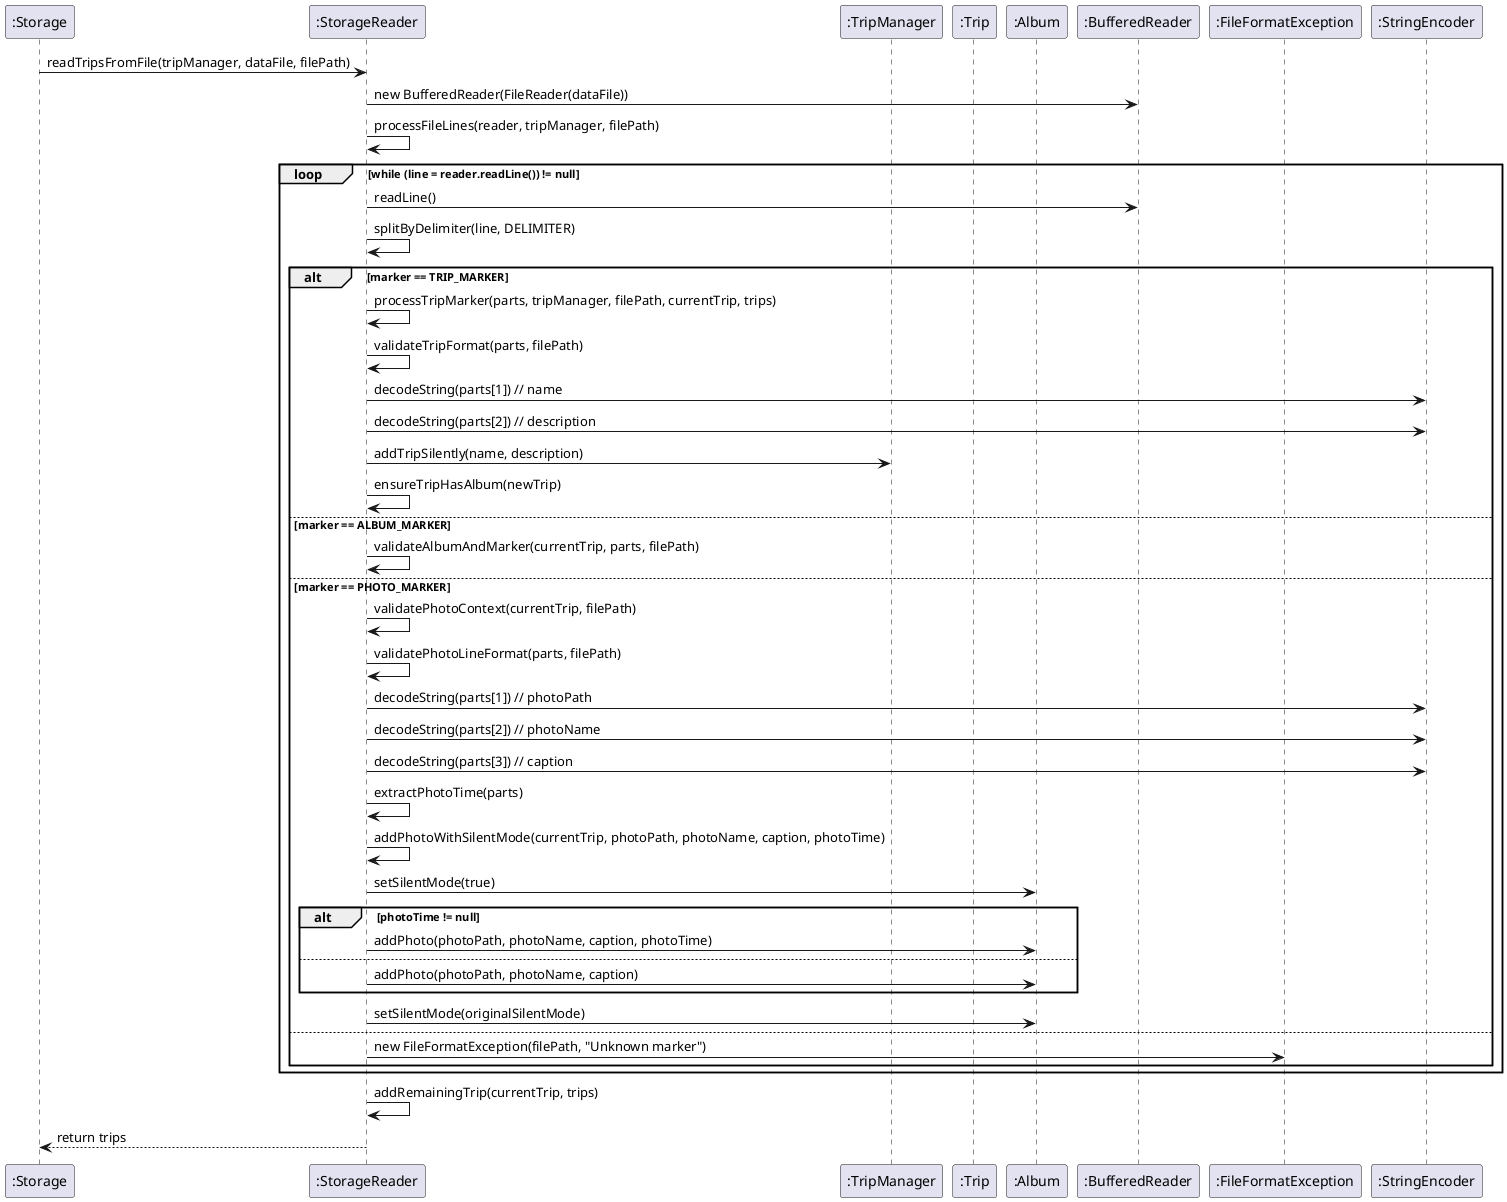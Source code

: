 @startuml
participant ":Storage" as Storage
participant ":StorageReader" as StorageReader
participant ":TripManager" as TripManager
participant ":Trip" as Trip
participant ":Album" as Album
participant ":BufferedReader" as BufferedReader
participant ":FileFormatException" as FileFormatException
participant ":StringEncoder" as StringEncoder

Storage -> StorageReader: readTripsFromFile(tripManager, dataFile, filePath)
StorageReader -> BufferedReader: new BufferedReader(FileReader(dataFile))
StorageReader -> StorageReader: processFileLines(reader, tripManager, filePath)

loop while (line = reader.readLine()) != null
    StorageReader -> BufferedReader: readLine()
    StorageReader -> StorageReader: splitByDelimiter(line, DELIMITER)

    alt marker == TRIP_MARKER
        StorageReader -> StorageReader: processTripMarker(parts, tripManager, filePath, currentTrip, trips)
        StorageReader -> StorageReader: validateTripFormat(parts, filePath)
        StorageReader -> StringEncoder: decodeString(parts[1]) // name
        StorageReader -> StringEncoder: decodeString(parts[2]) // description
        StorageReader -> TripManager: addTripSilently(name, description)
        StorageReader -> StorageReader: ensureTripHasAlbum(newTrip)

    else marker == ALBUM_MARKER
        StorageReader -> StorageReader: validateAlbumAndMarker(currentTrip, parts, filePath)

    else marker == PHOTO_MARKER
        StorageReader -> StorageReader: validatePhotoContext(currentTrip, filePath)
        StorageReader -> StorageReader: validatePhotoLineFormat(parts, filePath)
        StorageReader -> StringEncoder: decodeString(parts[1]) // photoPath
        StorageReader -> StringEncoder: decodeString(parts[2]) // photoName
        StorageReader -> StringEncoder: decodeString(parts[3]) // caption
        StorageReader -> StorageReader: extractPhotoTime(parts)
        StorageReader -> StorageReader: addPhotoWithSilentMode(currentTrip, photoPath, photoName, caption, photoTime)
        StorageReader -> Album: setSilentMode(true)
        alt photoTime != null
            StorageReader -> Album: addPhoto(photoPath, photoName, caption, photoTime)
        else
            StorageReader -> Album: addPhoto(photoPath, photoName, caption)
        end
        StorageReader -> Album: setSilentMode(originalSilentMode)

    else
        StorageReader -> FileFormatException: new FileFormatException(filePath, "Unknown marker")
    end
end

StorageReader -> StorageReader: addRemainingTrip(currentTrip, trips)
StorageReader --> Storage: return trips

@enduml